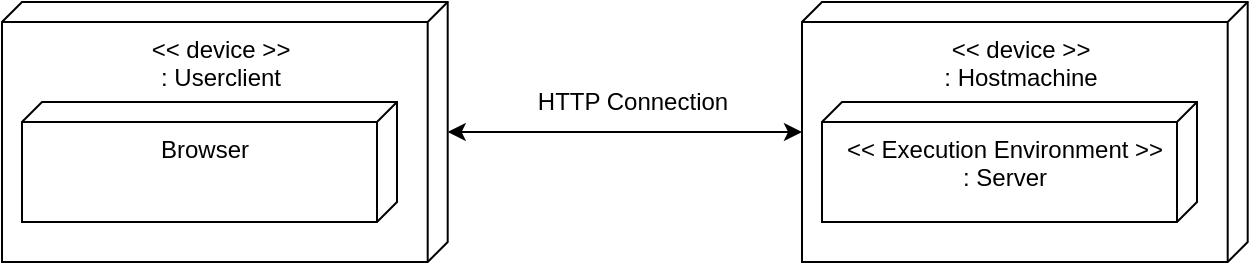<mxfile>
    <diagram id="LZO0gO9uRVILQeOPbueT" name="Page-1">
        <mxGraphModel dx="721" dy="510" grid="1" gridSize="10" guides="1" tooltips="1" connect="1" arrows="1" fold="1" page="1" pageScale="1" pageWidth="850" pageHeight="1100" background="none" math="0" shadow="0">
            <root>
                <mxCell id="0"/>
                <mxCell id="1" parent="0"/>
                <mxCell id="8" value="" style="edgeStyle=orthogonalEdgeStyle;rounded=0;orthogonalLoop=1;jettySize=auto;html=1;startArrow=classic;startFill=1;strokeWidth=1;" edge="1" parent="1" source="2" target="6">
                    <mxGeometry relative="1" as="geometry"/>
                </mxCell>
                <mxCell id="2" value="&amp;lt;&amp;lt; device &amp;gt;&amp;gt;&lt;br&gt;: Hostmachine" style="verticalAlign=top;align=center;shape=cube;size=10;direction=south;fontStyle=0;html=1;boundedLbl=1;spacingLeft=5;" vertex="1" parent="1">
                    <mxGeometry x="410" y="110" width="222.85" height="130" as="geometry"/>
                </mxCell>
                <mxCell id="3" value="&amp;lt;&amp;lt; Execution Environment &amp;gt;&amp;gt;&lt;br&gt;: Server" style="verticalAlign=top;align=center;shape=cube;size=10;direction=south;html=1;boundedLbl=1;spacingLeft=5;" vertex="1" parent="2">
                    <mxGeometry width="187.5" height="60" relative="1" as="geometry">
                        <mxPoint x="10" y="50" as="offset"/>
                    </mxGeometry>
                </mxCell>
                <mxCell id="6" value="&amp;lt;&amp;lt; device &amp;gt;&amp;gt;&lt;br&gt;: Userclient" style="verticalAlign=top;align=center;shape=cube;size=10;direction=south;fontStyle=0;html=1;boundedLbl=1;spacingLeft=5;" vertex="1" parent="1">
                    <mxGeometry x="10" y="110" width="222.85" height="130" as="geometry"/>
                </mxCell>
                <mxCell id="7" value="Browser" style="verticalAlign=top;align=center;shape=cube;size=10;direction=south;html=1;boundedLbl=1;spacingLeft=5;" vertex="1" parent="6">
                    <mxGeometry width="187.5" height="60" relative="1" as="geometry">
                        <mxPoint x="10" y="50" as="offset"/>
                    </mxGeometry>
                </mxCell>
                <mxCell id="9" value="HTTP Connection" style="text;html=1;align=center;verticalAlign=middle;resizable=0;points=[];autosize=1;" vertex="1" parent="1">
                    <mxGeometry x="270" y="150" width="110" height="20" as="geometry"/>
                </mxCell>
            </root>
        </mxGraphModel>
    </diagram>
</mxfile>
